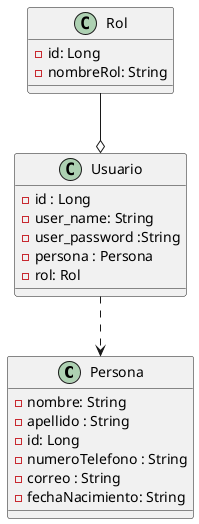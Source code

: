 @startuml
class Persona{
    - nombre: String
    - apellido : String 
    - id: Long
    - numeroTelefono : String
    - correo : String
    - fechaNacimiento: String
    
}

class Rol{
    - id: Long 
    - nombreRol: String 
}
class Usuario{
    - id : Long
    -user_name: String
    -user_password :String
    -persona : Persona
    - rol: Rol
}

Usuario ..> Persona
Rol --o Usuario

@enduml